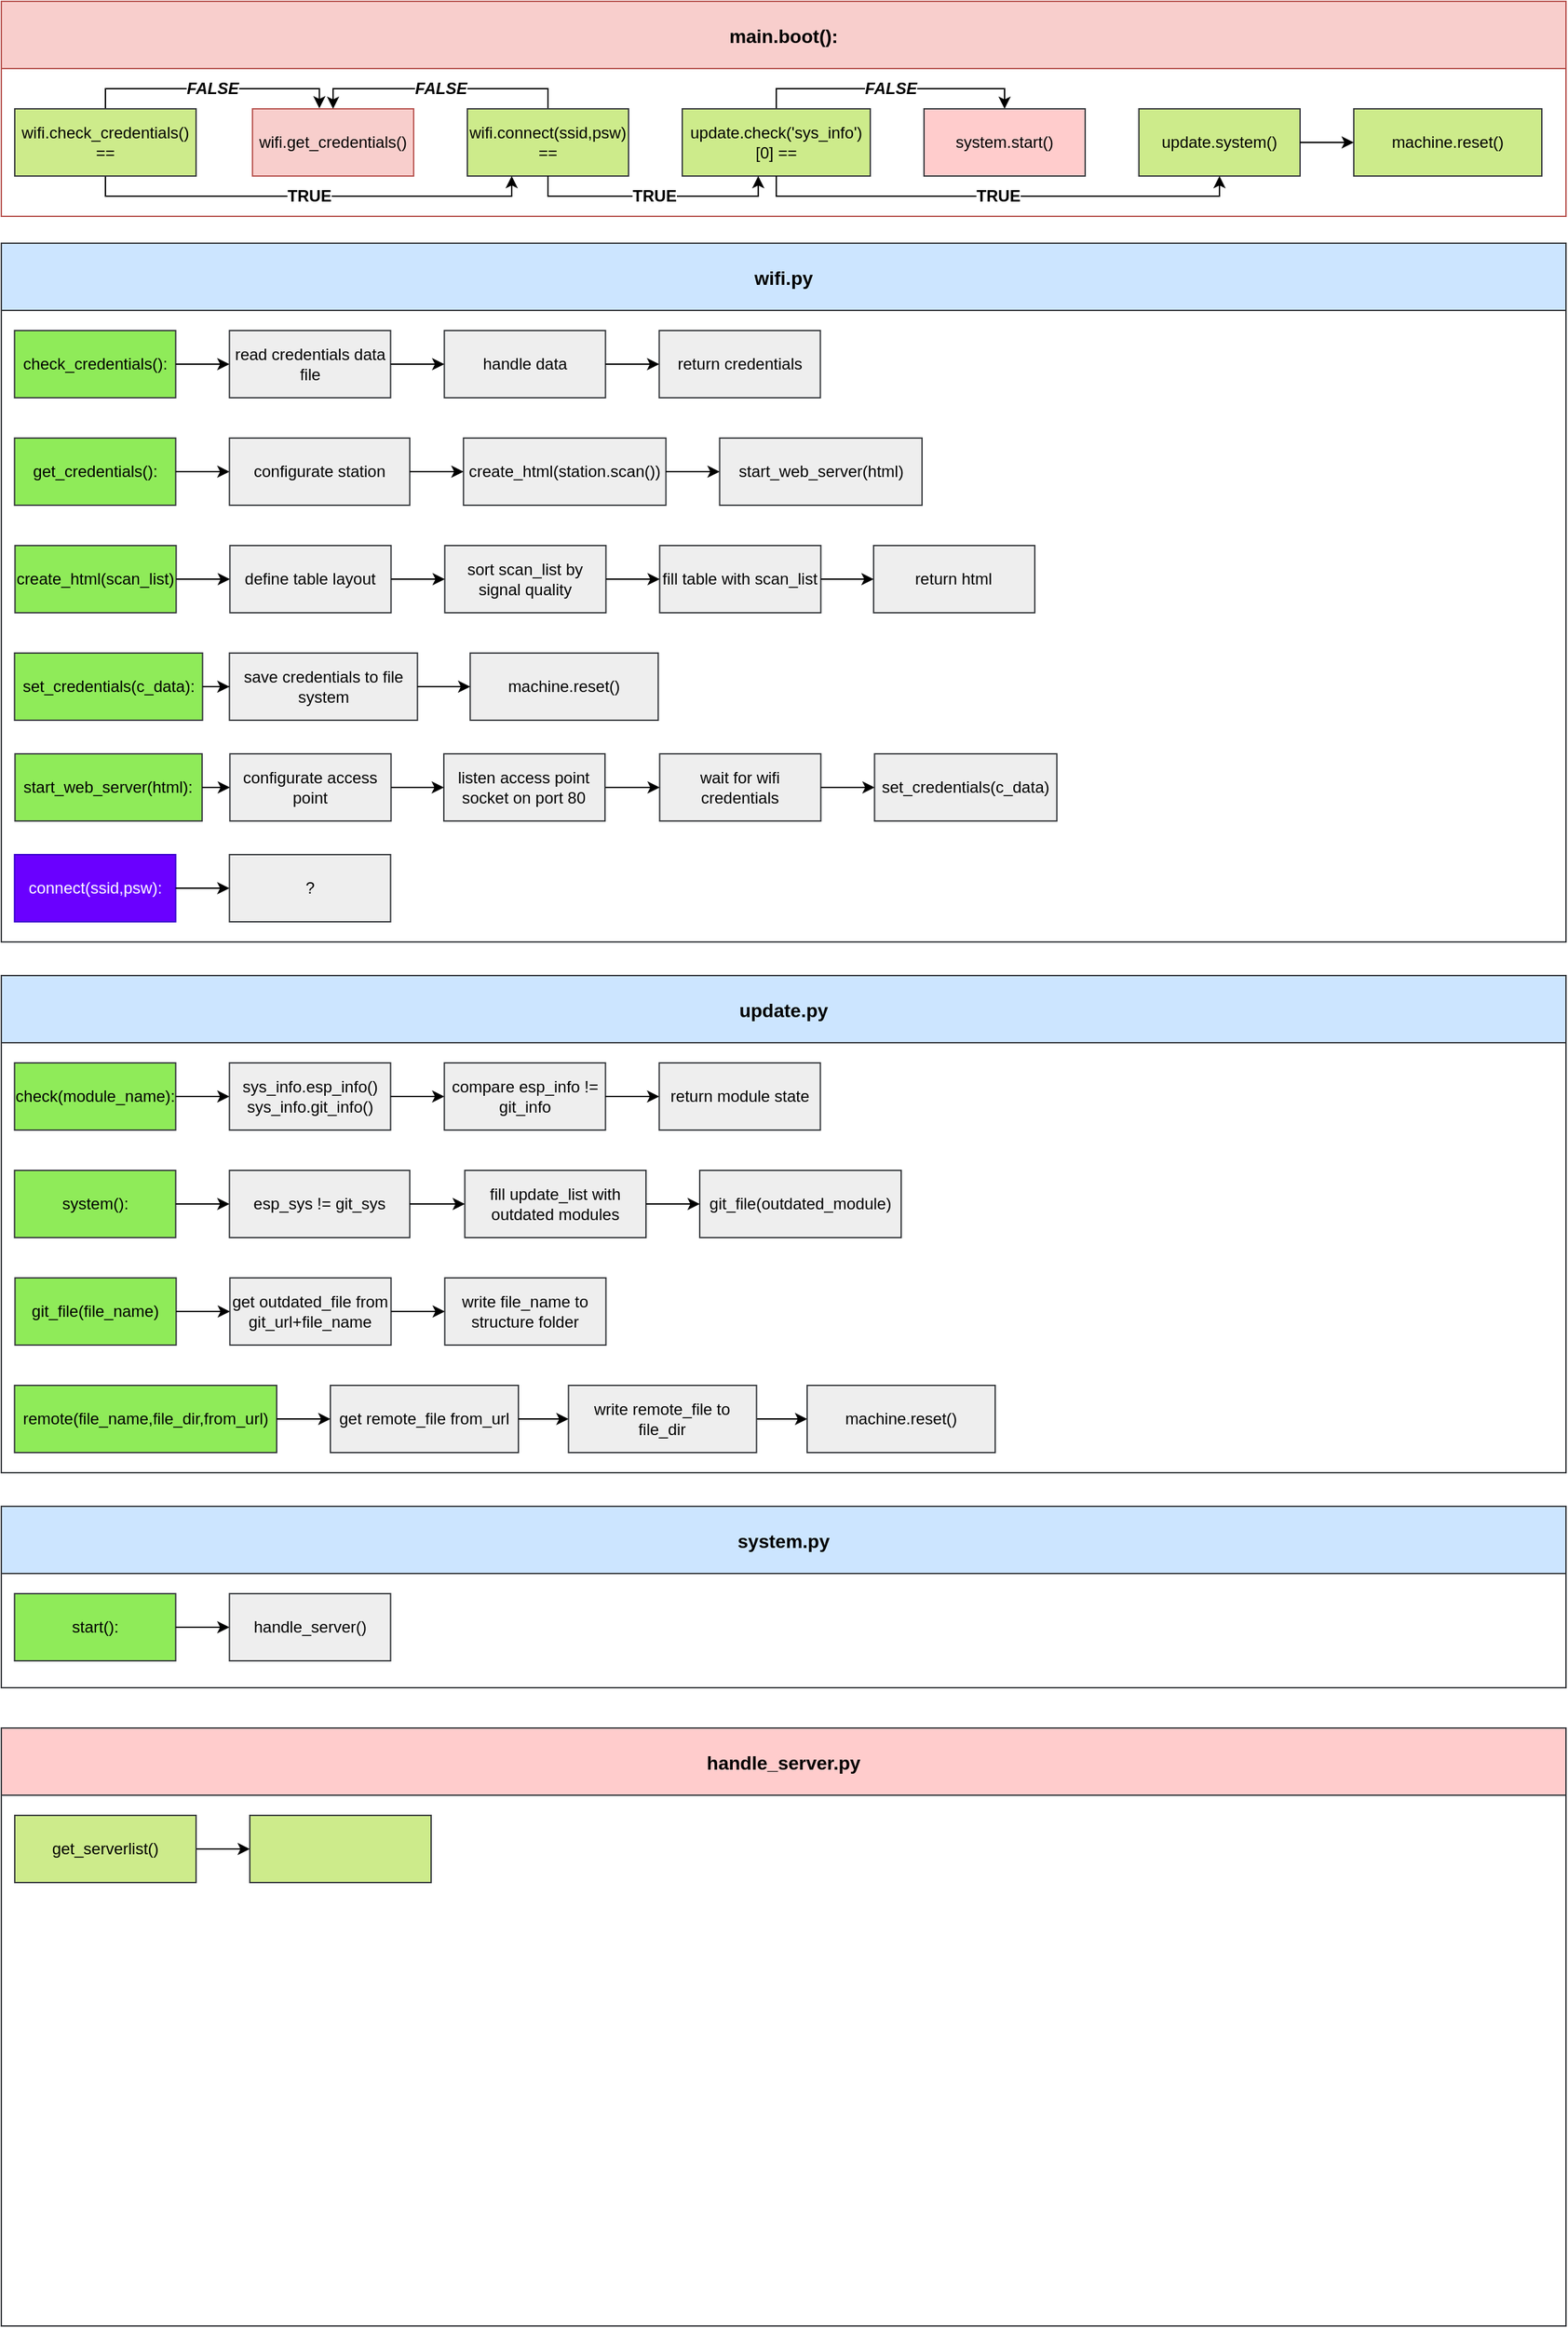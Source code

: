 <mxfile version="12.5.5" type="github">
  <diagram id="C5RBs43oDa-KdzZeNtuy" name="Page-1">
    <mxGraphModel dx="2975" dy="848" grid="1" gridSize="5" guides="1" tooltips="1" connect="1" arrows="1" fold="1" page="1" pageScale="1" pageWidth="1169" pageHeight="827" math="0" shadow="0">
      <root>
        <mxCell id="WIyWlLk6GJQsqaUBKTNV-0"/>
        <mxCell id="WIyWlLk6GJQsqaUBKTNV-1" parent="WIyWlLk6GJQsqaUBKTNV-0"/>
        <mxCell id="sFqXj9j-FD1Rk9HO_S2r-0" value="main.boot():" style="swimlane;strokeColor=#b85450;fillColor=#f8cecc;fontSize=14;startSize=50;flipH=1;swimlaneFillColor=none;" parent="WIyWlLk6GJQsqaUBKTNV-1" vertex="1">
          <mxGeometry x="-570" y="350" width="1165" height="160" as="geometry">
            <mxRectangle x="13" y="15" width="140" height="48.33" as="alternateBounds"/>
          </mxGeometry>
        </mxCell>
        <mxCell id="sFqXj9j-FD1Rk9HO_S2r-4" value="wifi.get_credentials()" style="rounded=0;whiteSpace=wrap;html=1;fillColor=#f8cecc;strokeColor=#b85450;" parent="sFqXj9j-FD1Rk9HO_S2r-0" vertex="1">
          <mxGeometry x="187" y="80" width="120" height="50" as="geometry"/>
        </mxCell>
        <mxCell id="sFqXj9j-FD1Rk9HO_S2r-56" value="&lt;b&gt;FALSE&lt;/b&gt;" style="edgeStyle=orthogonalEdgeStyle;rounded=0;orthogonalLoop=1;jettySize=auto;html=1;exitX=0.5;exitY=0;exitDx=0;exitDy=0;entryX=0.5;entryY=0;entryDx=0;entryDy=0;fontSize=12;fontColor=#000000;fontStyle=2" parent="sFqXj9j-FD1Rk9HO_S2r-0" source="sFqXj9j-FD1Rk9HO_S2r-7" target="sFqXj9j-FD1Rk9HO_S2r-4" edge="1">
          <mxGeometry relative="1" as="geometry">
            <Array as="points">
              <mxPoint x="407" y="65"/>
              <mxPoint x="247" y="65"/>
            </Array>
          </mxGeometry>
        </mxCell>
        <mxCell id="sFqXj9j-FD1Rk9HO_S2r-7" value="wifi.connect(ssid,psw)&lt;br&gt;==" style="rounded=0;whiteSpace=wrap;html=1;fillColor=#cdeb8b;strokeColor=#36393d;" parent="sFqXj9j-FD1Rk9HO_S2r-0" vertex="1">
          <mxGeometry x="347" y="80" width="120" height="50" as="geometry"/>
        </mxCell>
        <mxCell id="sFqXj9j-FD1Rk9HO_S2r-116" value="&lt;b&gt;FALSE&lt;/b&gt;" style="edgeStyle=orthogonalEdgeStyle;rounded=0;orthogonalLoop=1;jettySize=auto;html=1;exitX=0.5;exitY=0;exitDx=0;exitDy=0;entryX=0.5;entryY=0;entryDx=0;entryDy=0;fontSize=12;fontColor=#000000;fontStyle=2" parent="sFqXj9j-FD1Rk9HO_S2r-0" source="sFqXj9j-FD1Rk9HO_S2r-48" target="sFqXj9j-FD1Rk9HO_S2r-68" edge="1">
          <mxGeometry relative="1" as="geometry">
            <Array as="points">
              <mxPoint x="577" y="65"/>
              <mxPoint x="747" y="65"/>
            </Array>
          </mxGeometry>
        </mxCell>
        <mxCell id="sFqXj9j-FD1Rk9HO_S2r-48" value="update.check(&#39;sys_info&#39;)[0] ==" style="rounded=0;whiteSpace=wrap;html=1;fillColor=#cdeb8b;strokeColor=#36393d;" parent="sFqXj9j-FD1Rk9HO_S2r-0" vertex="1">
          <mxGeometry x="507" y="80" width="140" height="50" as="geometry"/>
        </mxCell>
        <mxCell id="sFqXj9j-FD1Rk9HO_S2r-57" value="&lt;b&gt;TRUE&lt;/b&gt;" style="edgeStyle=orthogonalEdgeStyle;rounded=0;orthogonalLoop=1;jettySize=auto;html=1;exitX=0.5;exitY=1;exitDx=0;exitDy=0;entryX=0.404;entryY=1;entryDx=0;entryDy=0;fontSize=12;fontColor=#000000;entryPerimeter=0;" parent="sFqXj9j-FD1Rk9HO_S2r-0" source="sFqXj9j-FD1Rk9HO_S2r-7" target="sFqXj9j-FD1Rk9HO_S2r-48" edge="1">
          <mxGeometry relative="1" as="geometry">
            <Array as="points">
              <mxPoint x="407" y="145"/>
              <mxPoint x="564" y="145"/>
            </Array>
          </mxGeometry>
        </mxCell>
        <mxCell id="sFqXj9j-FD1Rk9HO_S2r-68" value="system.start()" style="rounded=0;whiteSpace=wrap;html=1;fillColor=#ffcccc;strokeColor=#36393d;" parent="sFqXj9j-FD1Rk9HO_S2r-0" vertex="1">
          <mxGeometry x="687" y="80" width="120" height="50" as="geometry"/>
        </mxCell>
        <mxCell id="sFqXj9j-FD1Rk9HO_S2r-61" value="update.system()" style="rounded=0;whiteSpace=wrap;html=1;fillColor=#cdeb8b;strokeColor=#36393d;" parent="sFqXj9j-FD1Rk9HO_S2r-0" vertex="1">
          <mxGeometry x="847" y="80" width="120" height="50" as="geometry"/>
        </mxCell>
        <mxCell id="sFqXj9j-FD1Rk9HO_S2r-66" value="TRUE" style="edgeStyle=orthogonalEdgeStyle;rounded=0;orthogonalLoop=1;jettySize=auto;html=1;exitX=0.5;exitY=1;exitDx=0;exitDy=0;entryX=0.5;entryY=1;entryDx=0;entryDy=0;fontSize=12;fontColor=#000000;fontStyle=1" parent="sFqXj9j-FD1Rk9HO_S2r-0" source="sFqXj9j-FD1Rk9HO_S2r-48" target="sFqXj9j-FD1Rk9HO_S2r-61" edge="1">
          <mxGeometry relative="1" as="geometry">
            <Array as="points">
              <mxPoint x="577" y="145"/>
              <mxPoint x="907" y="145"/>
            </Array>
          </mxGeometry>
        </mxCell>
        <mxCell id="sFqXj9j-FD1Rk9HO_S2r-63" value="machine.reset()" style="rounded=0;whiteSpace=wrap;html=1;fillColor=#cdeb8b;strokeColor=#36393d;" parent="sFqXj9j-FD1Rk9HO_S2r-0" vertex="1">
          <mxGeometry x="1007" y="80" width="140" height="50" as="geometry"/>
        </mxCell>
        <mxCell id="sFqXj9j-FD1Rk9HO_S2r-64" value="" style="edgeStyle=orthogonalEdgeStyle;rounded=0;orthogonalLoop=1;jettySize=auto;html=1;fontSize=12;fontColor=#000000;" parent="sFqXj9j-FD1Rk9HO_S2r-0" source="sFqXj9j-FD1Rk9HO_S2r-61" target="sFqXj9j-FD1Rk9HO_S2r-63" edge="1">
          <mxGeometry relative="1" as="geometry"/>
        </mxCell>
        <mxCell id="sFqXj9j-FD1Rk9HO_S2r-12" value="TRUE" style="edgeStyle=orthogonalEdgeStyle;rounded=0;orthogonalLoop=1;jettySize=auto;html=1;exitX=0.5;exitY=1;exitDx=0;exitDy=0;fontColor=#000000;fontStyle=1;fontSize=12;" parent="sFqXj9j-FD1Rk9HO_S2r-0" source="sFqXj9j-FD1Rk9HO_S2r-1" target="sFqXj9j-FD1Rk9HO_S2r-7" edge="1">
          <mxGeometry relative="1" as="geometry">
            <Array as="points">
              <mxPoint x="77" y="145"/>
              <mxPoint x="380" y="145"/>
            </Array>
          </mxGeometry>
        </mxCell>
        <mxCell id="sFqXj9j-FD1Rk9HO_S2r-117" value="&lt;b&gt;FALSE&lt;/b&gt;" style="edgeStyle=orthogonalEdgeStyle;rounded=0;orthogonalLoop=1;jettySize=auto;html=1;exitX=0.5;exitY=0;exitDx=0;exitDy=0;entryX=0.415;entryY=-0.008;entryDx=0;entryDy=0;entryPerimeter=0;fontSize=12;fontColor=#000000;fontStyle=2" parent="sFqXj9j-FD1Rk9HO_S2r-0" source="sFqXj9j-FD1Rk9HO_S2r-1" target="sFqXj9j-FD1Rk9HO_S2r-4" edge="1">
          <mxGeometry relative="1" as="geometry">
            <Array as="points">
              <mxPoint x="77" y="65"/>
              <mxPoint x="237" y="65"/>
            </Array>
          </mxGeometry>
        </mxCell>
        <mxCell id="sFqXj9j-FD1Rk9HO_S2r-1" value="wifi.check_credentials() ==" style="rounded=0;whiteSpace=wrap;html=1;fillColor=#cdeb8b;strokeColor=#36393d;" parent="sFqXj9j-FD1Rk9HO_S2r-0" vertex="1">
          <mxGeometry x="10" y="80" width="135" height="50" as="geometry"/>
        </mxCell>
        <mxCell id="sFqXj9j-FD1Rk9HO_S2r-136" value="update.py" style="swimlane;strokeColor=#36393d;fillColor=#cce5ff;fontSize=14;startSize=50;flipH=1;swimlaneFillColor=none;" parent="WIyWlLk6GJQsqaUBKTNV-1" vertex="1">
          <mxGeometry x="-570" y="1075" width="1165" height="370" as="geometry">
            <mxRectangle x="-525" y="225" width="140" height="48.33" as="alternateBounds"/>
          </mxGeometry>
        </mxCell>
        <mxCell id="sFqXj9j-FD1Rk9HO_S2r-138" value="check(module_name):" style="rounded=0;whiteSpace=wrap;html=1;fillColor=#8FEB59;strokeColor=#36393d;" parent="sFqXj9j-FD1Rk9HO_S2r-136" vertex="1">
          <mxGeometry x="9.82" y="65" width="120" height="50" as="geometry"/>
        </mxCell>
        <mxCell id="sFqXj9j-FD1Rk9HO_S2r-139" value="sys_info.esp_info()&lt;br&gt;sys_info.git_info()" style="rounded=0;whiteSpace=wrap;html=1;fillColor=#eeeeee;strokeColor=#36393d;" parent="sFqXj9j-FD1Rk9HO_S2r-136" vertex="1">
          <mxGeometry x="169.82" y="65" width="120" height="50" as="geometry"/>
        </mxCell>
        <mxCell id="sFqXj9j-FD1Rk9HO_S2r-140" value="" style="edgeStyle=orthogonalEdgeStyle;rounded=0;orthogonalLoop=1;jettySize=auto;html=1;fontColor=#000000;" parent="sFqXj9j-FD1Rk9HO_S2r-136" source="sFqXj9j-FD1Rk9HO_S2r-138" target="sFqXj9j-FD1Rk9HO_S2r-139" edge="1">
          <mxGeometry relative="1" as="geometry"/>
        </mxCell>
        <mxCell id="sFqXj9j-FD1Rk9HO_S2r-141" value="compare esp_info != git_info" style="rounded=0;whiteSpace=wrap;html=1;fillColor=#eeeeee;strokeColor=#36393d;" parent="sFqXj9j-FD1Rk9HO_S2r-136" vertex="1">
          <mxGeometry x="329.82" y="65" width="120" height="50" as="geometry"/>
        </mxCell>
        <mxCell id="sFqXj9j-FD1Rk9HO_S2r-142" value="" style="edgeStyle=orthogonalEdgeStyle;rounded=0;orthogonalLoop=1;jettySize=auto;html=1;fontColor=#000000;" parent="sFqXj9j-FD1Rk9HO_S2r-136" source="sFqXj9j-FD1Rk9HO_S2r-139" target="sFqXj9j-FD1Rk9HO_S2r-141" edge="1">
          <mxGeometry relative="1" as="geometry"/>
        </mxCell>
        <mxCell id="sFqXj9j-FD1Rk9HO_S2r-143" value="return module state" style="rounded=0;whiteSpace=wrap;html=1;fillColor=#eeeeee;strokeColor=#36393d;" parent="sFqXj9j-FD1Rk9HO_S2r-136" vertex="1">
          <mxGeometry x="489.82" y="65" width="120" height="50" as="geometry"/>
        </mxCell>
        <mxCell id="sFqXj9j-FD1Rk9HO_S2r-144" style="edgeStyle=orthogonalEdgeStyle;rounded=0;orthogonalLoop=1;jettySize=auto;html=1;exitX=1;exitY=0.5;exitDx=0;exitDy=0;entryX=0;entryY=0.5;entryDx=0;entryDy=0;fontColor=#000000;" parent="sFqXj9j-FD1Rk9HO_S2r-136" source="sFqXj9j-FD1Rk9HO_S2r-141" target="sFqXj9j-FD1Rk9HO_S2r-143" edge="1">
          <mxGeometry relative="1" as="geometry"/>
        </mxCell>
        <mxCell id="sFqXj9j-FD1Rk9HO_S2r-145" value="system():" style="rounded=0;whiteSpace=wrap;html=1;fillColor=#8FEB59;strokeColor=#36393d;" parent="sFqXj9j-FD1Rk9HO_S2r-136" vertex="1">
          <mxGeometry x="9.82" y="145" width="120" height="50" as="geometry"/>
        </mxCell>
        <mxCell id="sFqXj9j-FD1Rk9HO_S2r-146" value="&lt;span style=&quot;white-space: normal&quot;&gt;esp_sys != git_sys&lt;/span&gt;" style="rounded=0;whiteSpace=wrap;html=1;fillColor=#eeeeee;strokeColor=#36393d;" parent="sFqXj9j-FD1Rk9HO_S2r-136" vertex="1">
          <mxGeometry x="169.82" y="145" width="134.29" height="50" as="geometry"/>
        </mxCell>
        <mxCell id="sFqXj9j-FD1Rk9HO_S2r-147" value="" style="edgeStyle=orthogonalEdgeStyle;rounded=0;orthogonalLoop=1;jettySize=auto;html=1;fontColor=#000000;" parent="sFqXj9j-FD1Rk9HO_S2r-136" source="sFqXj9j-FD1Rk9HO_S2r-145" target="sFqXj9j-FD1Rk9HO_S2r-146" edge="1">
          <mxGeometry relative="1" as="geometry"/>
        </mxCell>
        <mxCell id="sFqXj9j-FD1Rk9HO_S2r-150" value="" style="edgeStyle=orthogonalEdgeStyle;rounded=0;orthogonalLoop=1;jettySize=auto;html=1;fontSize=12;fontColor=#000000;" parent="sFqXj9j-FD1Rk9HO_S2r-136" edge="1">
          <mxGeometry relative="1" as="geometry">
            <mxPoint x="169.82" y="480" as="targetPoint"/>
          </mxGeometry>
        </mxCell>
        <mxCell id="sFqXj9j-FD1Rk9HO_S2r-151" value="git_file(file_name)" style="rounded=0;whiteSpace=wrap;html=1;fillColor=#8FEB59;strokeColor=#36393d;" parent="sFqXj9j-FD1Rk9HO_S2r-136" vertex="1">
          <mxGeometry x="10.18" y="225" width="120" height="50" as="geometry"/>
        </mxCell>
        <mxCell id="sFqXj9j-FD1Rk9HO_S2r-152" value="get outdated_file from git_url+file_name" style="rounded=0;whiteSpace=wrap;html=1;fillColor=#eeeeee;strokeColor=#36393d;" parent="sFqXj9j-FD1Rk9HO_S2r-136" vertex="1">
          <mxGeometry x="170.18" y="225" width="120" height="50" as="geometry"/>
        </mxCell>
        <mxCell id="sFqXj9j-FD1Rk9HO_S2r-153" value="" style="edgeStyle=orthogonalEdgeStyle;rounded=0;orthogonalLoop=1;jettySize=auto;html=1;fontSize=12;fontColor=#000000;" parent="sFqXj9j-FD1Rk9HO_S2r-136" source="sFqXj9j-FD1Rk9HO_S2r-151" target="sFqXj9j-FD1Rk9HO_S2r-152" edge="1">
          <mxGeometry relative="1" as="geometry"/>
        </mxCell>
        <mxCell id="sFqXj9j-FD1Rk9HO_S2r-154" value="write file_name to structure folder" style="rounded=0;whiteSpace=wrap;html=1;fillColor=#eeeeee;strokeColor=#36393d;" parent="sFqXj9j-FD1Rk9HO_S2r-136" vertex="1">
          <mxGeometry x="330.18" y="225" width="120" height="50" as="geometry"/>
        </mxCell>
        <mxCell id="sFqXj9j-FD1Rk9HO_S2r-155" value="" style="edgeStyle=orthogonalEdgeStyle;rounded=0;orthogonalLoop=1;jettySize=auto;html=1;fontSize=12;fontColor=#000000;" parent="sFqXj9j-FD1Rk9HO_S2r-136" source="sFqXj9j-FD1Rk9HO_S2r-152" target="sFqXj9j-FD1Rk9HO_S2r-154" edge="1">
          <mxGeometry relative="1" as="geometry"/>
        </mxCell>
        <mxCell id="sFqXj9j-FD1Rk9HO_S2r-160" value="remote(file_name,file_dir,from_url)" style="rounded=0;whiteSpace=wrap;html=1;fillColor=#8FEB59;strokeColor=#36393d;" parent="sFqXj9j-FD1Rk9HO_S2r-136" vertex="1">
          <mxGeometry x="9.82" y="305" width="195.18" height="50" as="geometry"/>
        </mxCell>
        <mxCell id="sFqXj9j-FD1Rk9HO_S2r-161" value="get&amp;nbsp;remote_file from_url" style="rounded=0;whiteSpace=wrap;html=1;fillColor=#eeeeee;strokeColor=#36393d;" parent="sFqXj9j-FD1Rk9HO_S2r-136" vertex="1">
          <mxGeometry x="245" y="305" width="140" height="50" as="geometry"/>
        </mxCell>
        <mxCell id="sFqXj9j-FD1Rk9HO_S2r-162" value="" style="edgeStyle=orthogonalEdgeStyle;rounded=0;orthogonalLoop=1;jettySize=auto;html=1;fontSize=12;fontColor=#000000;" parent="sFqXj9j-FD1Rk9HO_S2r-136" source="sFqXj9j-FD1Rk9HO_S2r-160" target="sFqXj9j-FD1Rk9HO_S2r-161" edge="1">
          <mxGeometry relative="1" as="geometry"/>
        </mxCell>
        <mxCell id="zcJ5I-l-C7TfXRJ-jwJR-1" value="" style="edgeStyle=orthogonalEdgeStyle;rounded=0;orthogonalLoop=1;jettySize=auto;html=1;" edge="1" parent="sFqXj9j-FD1Rk9HO_S2r-136" source="sFqXj9j-FD1Rk9HO_S2r-163" target="zcJ5I-l-C7TfXRJ-jwJR-0">
          <mxGeometry relative="1" as="geometry"/>
        </mxCell>
        <mxCell id="sFqXj9j-FD1Rk9HO_S2r-163" value="write&amp;nbsp;remote_file to file_dir" style="rounded=0;whiteSpace=wrap;html=1;fillColor=#eeeeee;strokeColor=#36393d;" parent="sFqXj9j-FD1Rk9HO_S2r-136" vertex="1">
          <mxGeometry x="422.29" y="305" width="140" height="50" as="geometry"/>
        </mxCell>
        <mxCell id="zcJ5I-l-C7TfXRJ-jwJR-0" value="machine.reset()" style="rounded=0;whiteSpace=wrap;html=1;fillColor=#eeeeee;strokeColor=#36393d;" vertex="1" parent="sFqXj9j-FD1Rk9HO_S2r-136">
          <mxGeometry x="600.0" y="305" width="140" height="50" as="geometry"/>
        </mxCell>
        <mxCell id="sFqXj9j-FD1Rk9HO_S2r-164" value="" style="edgeStyle=orthogonalEdgeStyle;rounded=0;orthogonalLoop=1;jettySize=auto;html=1;fontSize=12;fontColor=#000000;" parent="sFqXj9j-FD1Rk9HO_S2r-136" source="sFqXj9j-FD1Rk9HO_S2r-161" target="sFqXj9j-FD1Rk9HO_S2r-163" edge="1">
          <mxGeometry relative="1" as="geometry"/>
        </mxCell>
        <mxCell id="sFqXj9j-FD1Rk9HO_S2r-167" value="" style="edgeStyle=orthogonalEdgeStyle;rounded=0;orthogonalLoop=1;jettySize=auto;html=1;fontSize=12;fontColor=#000000;" parent="sFqXj9j-FD1Rk9HO_S2r-136" edge="1">
          <mxGeometry relative="1" as="geometry">
            <mxPoint x="929.47" y="405" as="sourcePoint"/>
          </mxGeometry>
        </mxCell>
        <mxCell id="sFqXj9j-FD1Rk9HO_S2r-168" value="&lt;span style=&quot;white-space: normal&quot;&gt;fill update_list with outdated modules&lt;/span&gt;" style="rounded=0;whiteSpace=wrap;html=1;fillColor=#eeeeee;strokeColor=#36393d;" parent="sFqXj9j-FD1Rk9HO_S2r-136" vertex="1">
          <mxGeometry x="345.11" y="145" width="134.89" height="50" as="geometry"/>
        </mxCell>
        <mxCell id="sFqXj9j-FD1Rk9HO_S2r-169" value="git_file(outdated_module)" style="rounded=0;whiteSpace=wrap;html=1;fillColor=#eeeeee;strokeColor=#36393d;" parent="sFqXj9j-FD1Rk9HO_S2r-136" vertex="1">
          <mxGeometry x="520" y="145" width="150" height="50" as="geometry"/>
        </mxCell>
        <mxCell id="sFqXj9j-FD1Rk9HO_S2r-170" value="" style="edgeStyle=orthogonalEdgeStyle;rounded=0;orthogonalLoop=1;jettySize=auto;html=1;fontSize=12;fontColor=#000000;" parent="sFqXj9j-FD1Rk9HO_S2r-136" source="sFqXj9j-FD1Rk9HO_S2r-168" target="sFqXj9j-FD1Rk9HO_S2r-169" edge="1">
          <mxGeometry relative="1" as="geometry"/>
        </mxCell>
        <mxCell id="sFqXj9j-FD1Rk9HO_S2r-171" style="edgeStyle=orthogonalEdgeStyle;rounded=0;orthogonalLoop=1;jettySize=auto;html=1;exitX=1;exitY=0.5;exitDx=0;exitDy=0;entryX=0;entryY=0.5;entryDx=0;entryDy=0;fontSize=12;fontColor=#000000;" parent="sFqXj9j-FD1Rk9HO_S2r-136" source="sFqXj9j-FD1Rk9HO_S2r-146" target="sFqXj9j-FD1Rk9HO_S2r-168" edge="1">
          <mxGeometry relative="1" as="geometry"/>
        </mxCell>
        <mxCell id="sFqXj9j-FD1Rk9HO_S2r-174" value="" style="edgeStyle=orthogonalEdgeStyle;rounded=0;orthogonalLoop=1;jettySize=auto;html=1;fontSize=12;fontColor=#000000;" parent="sFqXj9j-FD1Rk9HO_S2r-136" edge="1">
          <mxGeometry relative="1" as="geometry">
            <mxPoint x="290.18" y="405" as="sourcePoint"/>
          </mxGeometry>
        </mxCell>
        <mxCell id="sFqXj9j-FD1Rk9HO_S2r-177" value="" style="edgeStyle=orthogonalEdgeStyle;rounded=0;orthogonalLoop=1;jettySize=auto;html=1;fontSize=12;fontColor=#000000;" parent="sFqXj9j-FD1Rk9HO_S2r-136" edge="1">
          <mxGeometry relative="1" as="geometry">
            <mxPoint x="780" y="405" as="sourcePoint"/>
          </mxGeometry>
        </mxCell>
        <mxCell id="sFqXj9j-FD1Rk9HO_S2r-179" value="" style="edgeStyle=orthogonalEdgeStyle;rounded=0;orthogonalLoop=1;jettySize=auto;html=1;fontSize=12;fontColor=#000000;" parent="sFqXj9j-FD1Rk9HO_S2r-136" edge="1">
          <mxGeometry relative="1" as="geometry">
            <mxPoint x="609.47" y="405" as="sourcePoint"/>
          </mxGeometry>
        </mxCell>
        <mxCell id="sFqXj9j-FD1Rk9HO_S2r-180" value="" style="edgeStyle=orthogonalEdgeStyle;rounded=0;orthogonalLoop=1;jettySize=auto;html=1;fontSize=12;fontColor=#000000;" parent="sFqXj9j-FD1Rk9HO_S2r-136" edge="1">
          <mxGeometry relative="1" as="geometry">
            <mxPoint x="149.47" y="405" as="sourcePoint"/>
          </mxGeometry>
        </mxCell>
        <mxCell id="sFqXj9j-FD1Rk9HO_S2r-72" value="wifi.py" style="swimlane;strokeColor=#36393d;fillColor=#cce5ff;fontSize=14;startSize=50;flipH=1;swimlaneFillColor=none;" parent="WIyWlLk6GJQsqaUBKTNV-1" vertex="1">
          <mxGeometry x="-570" y="530" width="1165" height="520" as="geometry">
            <mxRectangle x="-525" y="165" width="140" height="48.33" as="alternateBounds"/>
          </mxGeometry>
        </mxCell>
        <mxCell id="sFqXj9j-FD1Rk9HO_S2r-19" value="start_web_server(html):" style="rounded=0;whiteSpace=wrap;html=1;fillColor=#8FEB59;strokeColor=#36393d;" parent="sFqXj9j-FD1Rk9HO_S2r-72" vertex="1">
          <mxGeometry x="10.18" y="380" width="139.29" height="50" as="geometry"/>
        </mxCell>
        <mxCell id="sFqXj9j-FD1Rk9HO_S2r-20" value="check_credentials():" style="rounded=0;whiteSpace=wrap;html=1;fillColor=#8FEB59;strokeColor=#36393d;" parent="sFqXj9j-FD1Rk9HO_S2r-72" vertex="1">
          <mxGeometry x="9.82" y="65" width="120" height="50" as="geometry"/>
        </mxCell>
        <mxCell id="sFqXj9j-FD1Rk9HO_S2r-26" value="read credentials data file" style="rounded=0;whiteSpace=wrap;html=1;fillColor=#eeeeee;strokeColor=#36393d;" parent="sFqXj9j-FD1Rk9HO_S2r-72" vertex="1">
          <mxGeometry x="169.82" y="65" width="120" height="50" as="geometry"/>
        </mxCell>
        <mxCell id="sFqXj9j-FD1Rk9HO_S2r-27" value="" style="edgeStyle=orthogonalEdgeStyle;rounded=0;orthogonalLoop=1;jettySize=auto;html=1;fontColor=#000000;" parent="sFqXj9j-FD1Rk9HO_S2r-72" source="sFqXj9j-FD1Rk9HO_S2r-20" target="sFqXj9j-FD1Rk9HO_S2r-26" edge="1">
          <mxGeometry relative="1" as="geometry"/>
        </mxCell>
        <mxCell id="sFqXj9j-FD1Rk9HO_S2r-28" value="handle data" style="rounded=0;whiteSpace=wrap;html=1;fillColor=#eeeeee;strokeColor=#36393d;" parent="sFqXj9j-FD1Rk9HO_S2r-72" vertex="1">
          <mxGeometry x="329.82" y="65" width="120" height="50" as="geometry"/>
        </mxCell>
        <mxCell id="sFqXj9j-FD1Rk9HO_S2r-29" value="" style="edgeStyle=orthogonalEdgeStyle;rounded=0;orthogonalLoop=1;jettySize=auto;html=1;fontColor=#000000;" parent="sFqXj9j-FD1Rk9HO_S2r-72" source="sFqXj9j-FD1Rk9HO_S2r-26" target="sFqXj9j-FD1Rk9HO_S2r-28" edge="1">
          <mxGeometry relative="1" as="geometry"/>
        </mxCell>
        <mxCell id="sFqXj9j-FD1Rk9HO_S2r-32" value="return credentials" style="rounded=0;whiteSpace=wrap;html=1;fillColor=#eeeeee;strokeColor=#36393d;" parent="sFqXj9j-FD1Rk9HO_S2r-72" vertex="1">
          <mxGeometry x="489.82" y="65" width="120" height="50" as="geometry"/>
        </mxCell>
        <mxCell id="sFqXj9j-FD1Rk9HO_S2r-36" style="edgeStyle=orthogonalEdgeStyle;rounded=0;orthogonalLoop=1;jettySize=auto;html=1;exitX=1;exitY=0.5;exitDx=0;exitDy=0;entryX=0;entryY=0.5;entryDx=0;entryDy=0;fontColor=#000000;" parent="sFqXj9j-FD1Rk9HO_S2r-72" source="sFqXj9j-FD1Rk9HO_S2r-28" target="sFqXj9j-FD1Rk9HO_S2r-32" edge="1">
          <mxGeometry relative="1" as="geometry"/>
        </mxCell>
        <mxCell id="sFqXj9j-FD1Rk9HO_S2r-22" value="get_credentials():" style="rounded=0;whiteSpace=wrap;html=1;fillColor=#8FEB59;strokeColor=#36393d;" parent="sFqXj9j-FD1Rk9HO_S2r-72" vertex="1">
          <mxGeometry x="9.82" y="145" width="120" height="50" as="geometry"/>
        </mxCell>
        <mxCell id="sFqXj9j-FD1Rk9HO_S2r-37" value="configurate station" style="rounded=0;whiteSpace=wrap;html=1;fillColor=#eeeeee;strokeColor=#36393d;" parent="sFqXj9j-FD1Rk9HO_S2r-72" vertex="1">
          <mxGeometry x="169.82" y="145" width="134.29" height="50" as="geometry"/>
        </mxCell>
        <mxCell id="sFqXj9j-FD1Rk9HO_S2r-38" value="" style="edgeStyle=orthogonalEdgeStyle;rounded=0;orthogonalLoop=1;jettySize=auto;html=1;fontColor=#000000;" parent="sFqXj9j-FD1Rk9HO_S2r-72" source="sFqXj9j-FD1Rk9HO_S2r-22" target="sFqXj9j-FD1Rk9HO_S2r-37" edge="1">
          <mxGeometry relative="1" as="geometry"/>
        </mxCell>
        <mxCell id="sFqXj9j-FD1Rk9HO_S2r-23" value="connect(ssid,psw):" style="rounded=0;whiteSpace=wrap;html=1;fillColor=#6a00ff;strokeColor=#3700CC;fontColor=#ffffff;" parent="sFqXj9j-FD1Rk9HO_S2r-72" vertex="1">
          <mxGeometry x="9.82" y="455" width="120" height="50" as="geometry"/>
        </mxCell>
        <mxCell id="sFqXj9j-FD1Rk9HO_S2r-129" value="?" style="rounded=0;whiteSpace=wrap;html=1;fillColor=#eeeeee;strokeColor=#36393d;" parent="sFqXj9j-FD1Rk9HO_S2r-72" vertex="1">
          <mxGeometry x="169.82" y="455" width="120" height="50" as="geometry"/>
        </mxCell>
        <mxCell id="sFqXj9j-FD1Rk9HO_S2r-130" value="" style="edgeStyle=orthogonalEdgeStyle;rounded=0;orthogonalLoop=1;jettySize=auto;html=1;fontSize=12;fontColor=#000000;" parent="sFqXj9j-FD1Rk9HO_S2r-72" source="sFqXj9j-FD1Rk9HO_S2r-23" target="sFqXj9j-FD1Rk9HO_S2r-129" edge="1">
          <mxGeometry relative="1" as="geometry"/>
        </mxCell>
        <mxCell id="sFqXj9j-FD1Rk9HO_S2r-24" value="create_html(scan_list)" style="rounded=0;whiteSpace=wrap;html=1;fillColor=#8FEB59;strokeColor=#36393d;" parent="sFqXj9j-FD1Rk9HO_S2r-72" vertex="1">
          <mxGeometry x="10.18" y="225" width="120" height="50" as="geometry"/>
        </mxCell>
        <mxCell id="sFqXj9j-FD1Rk9HO_S2r-121" value="define table layout" style="rounded=0;whiteSpace=wrap;html=1;fillColor=#eeeeee;strokeColor=#36393d;" parent="sFqXj9j-FD1Rk9HO_S2r-72" vertex="1">
          <mxGeometry x="170.18" y="225" width="120" height="50" as="geometry"/>
        </mxCell>
        <mxCell id="sFqXj9j-FD1Rk9HO_S2r-122" value="" style="edgeStyle=orthogonalEdgeStyle;rounded=0;orthogonalLoop=1;jettySize=auto;html=1;fontSize=12;fontColor=#000000;" parent="sFqXj9j-FD1Rk9HO_S2r-72" source="sFqXj9j-FD1Rk9HO_S2r-24" target="sFqXj9j-FD1Rk9HO_S2r-121" edge="1">
          <mxGeometry relative="1" as="geometry"/>
        </mxCell>
        <mxCell id="sFqXj9j-FD1Rk9HO_S2r-123" value="sort scan_list by signal quality" style="rounded=0;whiteSpace=wrap;html=1;fillColor=#eeeeee;strokeColor=#36393d;" parent="sFqXj9j-FD1Rk9HO_S2r-72" vertex="1">
          <mxGeometry x="330.18" y="225" width="120" height="50" as="geometry"/>
        </mxCell>
        <mxCell id="sFqXj9j-FD1Rk9HO_S2r-124" value="" style="edgeStyle=orthogonalEdgeStyle;rounded=0;orthogonalLoop=1;jettySize=auto;html=1;fontSize=12;fontColor=#000000;" parent="sFqXj9j-FD1Rk9HO_S2r-72" source="sFqXj9j-FD1Rk9HO_S2r-121" target="sFqXj9j-FD1Rk9HO_S2r-123" edge="1">
          <mxGeometry relative="1" as="geometry"/>
        </mxCell>
        <mxCell id="sFqXj9j-FD1Rk9HO_S2r-125" value="fill table with scan_list" style="rounded=0;whiteSpace=wrap;html=1;fillColor=#eeeeee;strokeColor=#36393d;" parent="sFqXj9j-FD1Rk9HO_S2r-72" vertex="1">
          <mxGeometry x="490.18" y="225" width="120" height="50" as="geometry"/>
        </mxCell>
        <mxCell id="sFqXj9j-FD1Rk9HO_S2r-126" value="" style="edgeStyle=orthogonalEdgeStyle;rounded=0;orthogonalLoop=1;jettySize=auto;html=1;fontSize=12;fontColor=#000000;" parent="sFqXj9j-FD1Rk9HO_S2r-72" source="sFqXj9j-FD1Rk9HO_S2r-123" target="sFqXj9j-FD1Rk9HO_S2r-125" edge="1">
          <mxGeometry relative="1" as="geometry"/>
        </mxCell>
        <mxCell id="sFqXj9j-FD1Rk9HO_S2r-127" value="return html" style="rounded=0;whiteSpace=wrap;html=1;fillColor=#eeeeee;strokeColor=#36393d;" parent="sFqXj9j-FD1Rk9HO_S2r-72" vertex="1">
          <mxGeometry x="649.47" y="225" width="120" height="50" as="geometry"/>
        </mxCell>
        <mxCell id="sFqXj9j-FD1Rk9HO_S2r-128" value="" style="edgeStyle=orthogonalEdgeStyle;rounded=0;orthogonalLoop=1;jettySize=auto;html=1;fontSize=12;fontColor=#000000;" parent="sFqXj9j-FD1Rk9HO_S2r-72" source="sFqXj9j-FD1Rk9HO_S2r-125" target="sFqXj9j-FD1Rk9HO_S2r-127" edge="1">
          <mxGeometry relative="1" as="geometry"/>
        </mxCell>
        <mxCell id="sFqXj9j-FD1Rk9HO_S2r-25" value="set_credentials(c_data):" style="rounded=0;whiteSpace=wrap;html=1;fillColor=#8FEB59;strokeColor=#36393d;" parent="sFqXj9j-FD1Rk9HO_S2r-72" vertex="1">
          <mxGeometry x="9.82" y="305" width="140" height="50" as="geometry"/>
        </mxCell>
        <mxCell id="sFqXj9j-FD1Rk9HO_S2r-112" value="save credentials to file system" style="rounded=0;whiteSpace=wrap;html=1;fillColor=#eeeeee;strokeColor=#36393d;" parent="sFqXj9j-FD1Rk9HO_S2r-72" vertex="1">
          <mxGeometry x="169.82" y="305" width="140" height="50" as="geometry"/>
        </mxCell>
        <mxCell id="sFqXj9j-FD1Rk9HO_S2r-113" value="" style="edgeStyle=orthogonalEdgeStyle;rounded=0;orthogonalLoop=1;jettySize=auto;html=1;fontSize=12;fontColor=#000000;" parent="sFqXj9j-FD1Rk9HO_S2r-72" source="sFqXj9j-FD1Rk9HO_S2r-25" target="sFqXj9j-FD1Rk9HO_S2r-112" edge="1">
          <mxGeometry relative="1" as="geometry"/>
        </mxCell>
        <mxCell id="sFqXj9j-FD1Rk9HO_S2r-114" value="machine.reset()" style="rounded=0;whiteSpace=wrap;html=1;fillColor=#eeeeee;strokeColor=#36393d;" parent="sFqXj9j-FD1Rk9HO_S2r-72" vertex="1">
          <mxGeometry x="349.11" y="305" width="140" height="50" as="geometry"/>
        </mxCell>
        <mxCell id="sFqXj9j-FD1Rk9HO_S2r-115" value="" style="edgeStyle=orthogonalEdgeStyle;rounded=0;orthogonalLoop=1;jettySize=auto;html=1;fontSize=12;fontColor=#000000;" parent="sFqXj9j-FD1Rk9HO_S2r-72" source="sFqXj9j-FD1Rk9HO_S2r-112" target="sFqXj9j-FD1Rk9HO_S2r-114" edge="1">
          <mxGeometry relative="1" as="geometry"/>
        </mxCell>
        <mxCell id="sFqXj9j-FD1Rk9HO_S2r-108" value="wait for wifi credentials" style="rounded=0;whiteSpace=wrap;html=1;fillColor=#eeeeee;strokeColor=#36393d;" parent="sFqXj9j-FD1Rk9HO_S2r-72" vertex="1">
          <mxGeometry x="490.18" y="380" width="120" height="50" as="geometry"/>
        </mxCell>
        <mxCell id="sFqXj9j-FD1Rk9HO_S2r-110" value="set_credentials(c_data)" style="rounded=0;whiteSpace=wrap;html=1;fillColor=#eeeeee;strokeColor=#36393d;" parent="sFqXj9j-FD1Rk9HO_S2r-72" vertex="1">
          <mxGeometry x="650.18" y="380" width="135.71" height="50" as="geometry"/>
        </mxCell>
        <mxCell id="sFqXj9j-FD1Rk9HO_S2r-111" value="" style="edgeStyle=orthogonalEdgeStyle;rounded=0;orthogonalLoop=1;jettySize=auto;html=1;fontSize=12;fontColor=#000000;" parent="sFqXj9j-FD1Rk9HO_S2r-72" source="sFqXj9j-FD1Rk9HO_S2r-108" target="sFqXj9j-FD1Rk9HO_S2r-110" edge="1">
          <mxGeometry relative="1" as="geometry"/>
        </mxCell>
        <mxCell id="sFqXj9j-FD1Rk9HO_S2r-41" value="create_html(station.scan())" style="rounded=0;whiteSpace=wrap;html=1;fillColor=#eeeeee;strokeColor=#36393d;" parent="sFqXj9j-FD1Rk9HO_S2r-72" vertex="1">
          <mxGeometry x="344.11" y="145" width="150.71" height="50" as="geometry"/>
        </mxCell>
        <mxCell id="sFqXj9j-FD1Rk9HO_S2r-119" value="start_web_server(html)" style="rounded=0;whiteSpace=wrap;html=1;fillColor=#eeeeee;strokeColor=#36393d;" parent="sFqXj9j-FD1Rk9HO_S2r-72" vertex="1">
          <mxGeometry x="534.82" y="145" width="150.71" height="50" as="geometry"/>
        </mxCell>
        <mxCell id="sFqXj9j-FD1Rk9HO_S2r-120" value="" style="edgeStyle=orthogonalEdgeStyle;rounded=0;orthogonalLoop=1;jettySize=auto;html=1;fontSize=12;fontColor=#000000;" parent="sFqXj9j-FD1Rk9HO_S2r-72" source="sFqXj9j-FD1Rk9HO_S2r-41" target="sFqXj9j-FD1Rk9HO_S2r-119" edge="1">
          <mxGeometry relative="1" as="geometry"/>
        </mxCell>
        <mxCell id="sFqXj9j-FD1Rk9HO_S2r-98" style="edgeStyle=orthogonalEdgeStyle;rounded=0;orthogonalLoop=1;jettySize=auto;html=1;exitX=1;exitY=0.5;exitDx=0;exitDy=0;entryX=0;entryY=0.5;entryDx=0;entryDy=0;fontSize=12;fontColor=#000000;" parent="sFqXj9j-FD1Rk9HO_S2r-72" source="sFqXj9j-FD1Rk9HO_S2r-37" target="sFqXj9j-FD1Rk9HO_S2r-41" edge="1">
          <mxGeometry relative="1" as="geometry"/>
        </mxCell>
        <mxCell id="sFqXj9j-FD1Rk9HO_S2r-99" value="configurate access point" style="rounded=0;whiteSpace=wrap;html=1;fillColor=#eeeeee;strokeColor=#36393d;" parent="sFqXj9j-FD1Rk9HO_S2r-72" vertex="1">
          <mxGeometry x="170.18" y="380" width="120" height="50" as="geometry"/>
        </mxCell>
        <mxCell id="sFqXj9j-FD1Rk9HO_S2r-182" style="edgeStyle=orthogonalEdgeStyle;rounded=0;orthogonalLoop=1;jettySize=auto;html=1;exitX=1;exitY=0.5;exitDx=0;exitDy=0;entryX=0;entryY=0.5;entryDx=0;entryDy=0;fontSize=12;fontColor=#000000;" parent="sFqXj9j-FD1Rk9HO_S2r-72" source="sFqXj9j-FD1Rk9HO_S2r-102" target="sFqXj9j-FD1Rk9HO_S2r-108" edge="1">
          <mxGeometry relative="1" as="geometry"/>
        </mxCell>
        <mxCell id="sFqXj9j-FD1Rk9HO_S2r-102" value="listen access point socket on port 80" style="rounded=0;whiteSpace=wrap;html=1;fillColor=#eeeeee;strokeColor=#36393d;" parent="sFqXj9j-FD1Rk9HO_S2r-72" vertex="1">
          <mxGeometry x="329.47" y="380" width="120" height="50" as="geometry"/>
        </mxCell>
        <mxCell id="sFqXj9j-FD1Rk9HO_S2r-103" value="" style="edgeStyle=orthogonalEdgeStyle;rounded=0;orthogonalLoop=1;jettySize=auto;html=1;fontSize=12;fontColor=#000000;" parent="sFqXj9j-FD1Rk9HO_S2r-72" source="sFqXj9j-FD1Rk9HO_S2r-99" target="sFqXj9j-FD1Rk9HO_S2r-102" edge="1">
          <mxGeometry relative="1" as="geometry"/>
        </mxCell>
        <mxCell id="sFqXj9j-FD1Rk9HO_S2r-100" value="" style="edgeStyle=orthogonalEdgeStyle;rounded=0;orthogonalLoop=1;jettySize=auto;html=1;fontSize=12;fontColor=#000000;" parent="sFqXj9j-FD1Rk9HO_S2r-72" source="sFqXj9j-FD1Rk9HO_S2r-19" target="sFqXj9j-FD1Rk9HO_S2r-99" edge="1">
          <mxGeometry relative="1" as="geometry"/>
        </mxCell>
        <mxCell id="zcJ5I-l-C7TfXRJ-jwJR-2" value="system.py" style="swimlane;strokeColor=#36393d;fillColor=#cce5ff;fontSize=14;startSize=50;flipH=1;swimlaneFillColor=none;" vertex="1" parent="WIyWlLk6GJQsqaUBKTNV-1">
          <mxGeometry x="-570" y="1470" width="1165" height="135" as="geometry">
            <mxRectangle x="-525" y="225" width="140" height="48.33" as="alternateBounds"/>
          </mxGeometry>
        </mxCell>
        <mxCell id="zcJ5I-l-C7TfXRJ-jwJR-3" value="start():" style="rounded=0;whiteSpace=wrap;html=1;fillColor=#8FEB59;strokeColor=#36393d;" vertex="1" parent="zcJ5I-l-C7TfXRJ-jwJR-2">
          <mxGeometry x="9.82" y="65" width="120" height="50" as="geometry"/>
        </mxCell>
        <mxCell id="zcJ5I-l-C7TfXRJ-jwJR-4" value="handle_server()" style="rounded=0;whiteSpace=wrap;html=1;fillColor=#eeeeee;strokeColor=#36393d;" vertex="1" parent="zcJ5I-l-C7TfXRJ-jwJR-2">
          <mxGeometry x="169.82" y="65" width="120" height="50" as="geometry"/>
        </mxCell>
        <mxCell id="zcJ5I-l-C7TfXRJ-jwJR-5" value="" style="edgeStyle=orthogonalEdgeStyle;rounded=0;orthogonalLoop=1;jettySize=auto;html=1;fontColor=#000000;" edge="1" parent="zcJ5I-l-C7TfXRJ-jwJR-2" source="zcJ5I-l-C7TfXRJ-jwJR-3" target="zcJ5I-l-C7TfXRJ-jwJR-4">
          <mxGeometry relative="1" as="geometry"/>
        </mxCell>
        <mxCell id="zcJ5I-l-C7TfXRJ-jwJR-13" value="" style="edgeStyle=orthogonalEdgeStyle;rounded=0;orthogonalLoop=1;jettySize=auto;html=1;fontSize=12;fontColor=#000000;" edge="1" parent="zcJ5I-l-C7TfXRJ-jwJR-2">
          <mxGeometry relative="1" as="geometry">
            <mxPoint x="169.82" y="480" as="targetPoint"/>
          </mxGeometry>
        </mxCell>
        <mxCell id="zcJ5I-l-C7TfXRJ-jwJR-26" value="" style="edgeStyle=orthogonalEdgeStyle;rounded=0;orthogonalLoop=1;jettySize=auto;html=1;fontSize=12;fontColor=#000000;" edge="1" parent="zcJ5I-l-C7TfXRJ-jwJR-2">
          <mxGeometry relative="1" as="geometry">
            <mxPoint x="929.47" y="405" as="sourcePoint"/>
          </mxGeometry>
        </mxCell>
        <mxCell id="zcJ5I-l-C7TfXRJ-jwJR-31" value="" style="edgeStyle=orthogonalEdgeStyle;rounded=0;orthogonalLoop=1;jettySize=auto;html=1;fontSize=12;fontColor=#000000;" edge="1" parent="zcJ5I-l-C7TfXRJ-jwJR-2">
          <mxGeometry relative="1" as="geometry">
            <mxPoint x="290.18" y="405" as="sourcePoint"/>
          </mxGeometry>
        </mxCell>
        <mxCell id="zcJ5I-l-C7TfXRJ-jwJR-32" value="" style="edgeStyle=orthogonalEdgeStyle;rounded=0;orthogonalLoop=1;jettySize=auto;html=1;fontSize=12;fontColor=#000000;" edge="1" parent="zcJ5I-l-C7TfXRJ-jwJR-2">
          <mxGeometry relative="1" as="geometry">
            <mxPoint x="780" y="405" as="sourcePoint"/>
          </mxGeometry>
        </mxCell>
        <mxCell id="zcJ5I-l-C7TfXRJ-jwJR-33" value="" style="edgeStyle=orthogonalEdgeStyle;rounded=0;orthogonalLoop=1;jettySize=auto;html=1;fontSize=12;fontColor=#000000;" edge="1" parent="zcJ5I-l-C7TfXRJ-jwJR-2">
          <mxGeometry relative="1" as="geometry">
            <mxPoint x="609.47" y="405" as="sourcePoint"/>
          </mxGeometry>
        </mxCell>
        <mxCell id="zcJ5I-l-C7TfXRJ-jwJR-34" value="" style="edgeStyle=orthogonalEdgeStyle;rounded=0;orthogonalLoop=1;jettySize=auto;html=1;fontSize=12;fontColor=#000000;" edge="1" parent="zcJ5I-l-C7TfXRJ-jwJR-2">
          <mxGeometry relative="1" as="geometry">
            <mxPoint x="149.47" y="405" as="sourcePoint"/>
          </mxGeometry>
        </mxCell>
        <mxCell id="zcJ5I-l-C7TfXRJ-jwJR-37" value="handle_server.py" style="swimlane;strokeColor=#36393d;fillColor=#ffcccc;fontSize=14;startSize=50;flipH=1;swimlaneFillColor=none;" vertex="1" parent="WIyWlLk6GJQsqaUBKTNV-1">
          <mxGeometry x="-570" y="1635" width="1165" height="445" as="geometry">
            <mxRectangle x="-525" y="225" width="140" height="48.33" as="alternateBounds"/>
          </mxGeometry>
        </mxCell>
        <mxCell id="zcJ5I-l-C7TfXRJ-jwJR-40" value="" style="edgeStyle=orthogonalEdgeStyle;rounded=0;orthogonalLoop=1;jettySize=auto;html=1;fontColor=#000000;" edge="1" parent="zcJ5I-l-C7TfXRJ-jwJR-37" target="zcJ5I-l-C7TfXRJ-jwJR-39">
          <mxGeometry relative="1" as="geometry">
            <mxPoint x="129.82" y="90" as="sourcePoint"/>
          </mxGeometry>
        </mxCell>
        <mxCell id="zcJ5I-l-C7TfXRJ-jwJR-41" value="" style="edgeStyle=orthogonalEdgeStyle;rounded=0;orthogonalLoop=1;jettySize=auto;html=1;fontSize=12;fontColor=#000000;" edge="1" parent="zcJ5I-l-C7TfXRJ-jwJR-37">
          <mxGeometry relative="1" as="geometry">
            <mxPoint x="169.82" y="480" as="targetPoint"/>
          </mxGeometry>
        </mxCell>
        <mxCell id="zcJ5I-l-C7TfXRJ-jwJR-42" value="" style="edgeStyle=orthogonalEdgeStyle;rounded=0;orthogonalLoop=1;jettySize=auto;html=1;fontSize=12;fontColor=#000000;" edge="1" parent="zcJ5I-l-C7TfXRJ-jwJR-37">
          <mxGeometry relative="1" as="geometry">
            <mxPoint x="929.47" y="405" as="sourcePoint"/>
          </mxGeometry>
        </mxCell>
        <mxCell id="zcJ5I-l-C7TfXRJ-jwJR-43" value="" style="edgeStyle=orthogonalEdgeStyle;rounded=0;orthogonalLoop=1;jettySize=auto;html=1;fontSize=12;fontColor=#000000;" edge="1" parent="zcJ5I-l-C7TfXRJ-jwJR-37">
          <mxGeometry relative="1" as="geometry">
            <mxPoint x="290.18" y="405" as="sourcePoint"/>
          </mxGeometry>
        </mxCell>
        <mxCell id="zcJ5I-l-C7TfXRJ-jwJR-44" value="" style="edgeStyle=orthogonalEdgeStyle;rounded=0;orthogonalLoop=1;jettySize=auto;html=1;fontSize=12;fontColor=#000000;" edge="1" parent="zcJ5I-l-C7TfXRJ-jwJR-37">
          <mxGeometry relative="1" as="geometry">
            <mxPoint x="780" y="405" as="sourcePoint"/>
          </mxGeometry>
        </mxCell>
        <mxCell id="zcJ5I-l-C7TfXRJ-jwJR-45" value="" style="edgeStyle=orthogonalEdgeStyle;rounded=0;orthogonalLoop=1;jettySize=auto;html=1;fontSize=12;fontColor=#000000;" edge="1" parent="zcJ5I-l-C7TfXRJ-jwJR-37">
          <mxGeometry relative="1" as="geometry">
            <mxPoint x="609.47" y="405" as="sourcePoint"/>
          </mxGeometry>
        </mxCell>
        <mxCell id="zcJ5I-l-C7TfXRJ-jwJR-46" value="" style="edgeStyle=orthogonalEdgeStyle;rounded=0;orthogonalLoop=1;jettySize=auto;html=1;fontSize=12;fontColor=#000000;" edge="1" parent="zcJ5I-l-C7TfXRJ-jwJR-37">
          <mxGeometry relative="1" as="geometry">
            <mxPoint x="149.47" y="405" as="sourcePoint"/>
          </mxGeometry>
        </mxCell>
        <mxCell id="zcJ5I-l-C7TfXRJ-jwJR-50" value="" style="edgeStyle=orthogonalEdgeStyle;rounded=0;orthogonalLoop=1;jettySize=auto;html=1;fontColor=#FFFFFF;" edge="1" parent="zcJ5I-l-C7TfXRJ-jwJR-37" source="zcJ5I-l-C7TfXRJ-jwJR-48" target="zcJ5I-l-C7TfXRJ-jwJR-49">
          <mxGeometry relative="1" as="geometry"/>
        </mxCell>
        <mxCell id="zcJ5I-l-C7TfXRJ-jwJR-48" value="get_serverlist()" style="rounded=0;whiteSpace=wrap;html=1;fillColor=#cdeb8b;strokeColor=#36393d;" vertex="1" parent="zcJ5I-l-C7TfXRJ-jwJR-37">
          <mxGeometry x="10" y="65" width="135" height="50" as="geometry"/>
        </mxCell>
        <mxCell id="zcJ5I-l-C7TfXRJ-jwJR-49" value="" style="rounded=0;whiteSpace=wrap;html=1;fillColor=#cdeb8b;strokeColor=#36393d;" vertex="1" parent="zcJ5I-l-C7TfXRJ-jwJR-37">
          <mxGeometry x="185" y="65" width="135" height="50" as="geometry"/>
        </mxCell>
      </root>
    </mxGraphModel>
  </diagram>
</mxfile>

